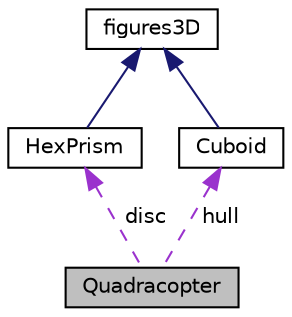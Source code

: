 digraph "Quadracopter"
{
  edge [fontname="Helvetica",fontsize="10",labelfontname="Helvetica",labelfontsize="10"];
  node [fontname="Helvetica",fontsize="10",shape=record];
  Node1 [label="Quadracopter",height=0.2,width=0.4,color="black", fillcolor="grey75", style="filled", fontcolor="black"];
  Node2 -> Node1 [dir="back",color="darkorchid3",fontsize="10",style="dashed",label=" disc" ,fontname="Helvetica"];
  Node2 [label="HexPrism",height=0.2,width=0.4,color="black", fillcolor="white", style="filled",URL="$class_hex_prism.html",tooltip="Klasa modelujaca pojecie graniastoslupow prawidlowych szesciokatnych. "];
  Node3 -> Node2 [dir="back",color="midnightblue",fontsize="10",style="solid",fontname="Helvetica"];
  Node3 [label="figures3D",height=0.2,width=0.4,color="black", fillcolor="white", style="filled",URL="$classfigures3_d.html",tooltip="Model szerokiego pojecia figury geometrycznej 3-wymiarowej, klasy nadrzednej. "];
  Node4 -> Node1 [dir="back",color="darkorchid3",fontsize="10",style="dashed",label=" hull" ,fontname="Helvetica"];
  Node4 [label="Cuboid",height=0.2,width=0.4,color="black", fillcolor="white", style="filled",URL="$class_cuboid.html",tooltip="Klasa prostopadloscian - jako kadlub dronu. "];
  Node3 -> Node4 [dir="back",color="midnightblue",fontsize="10",style="solid",fontname="Helvetica"];
}

